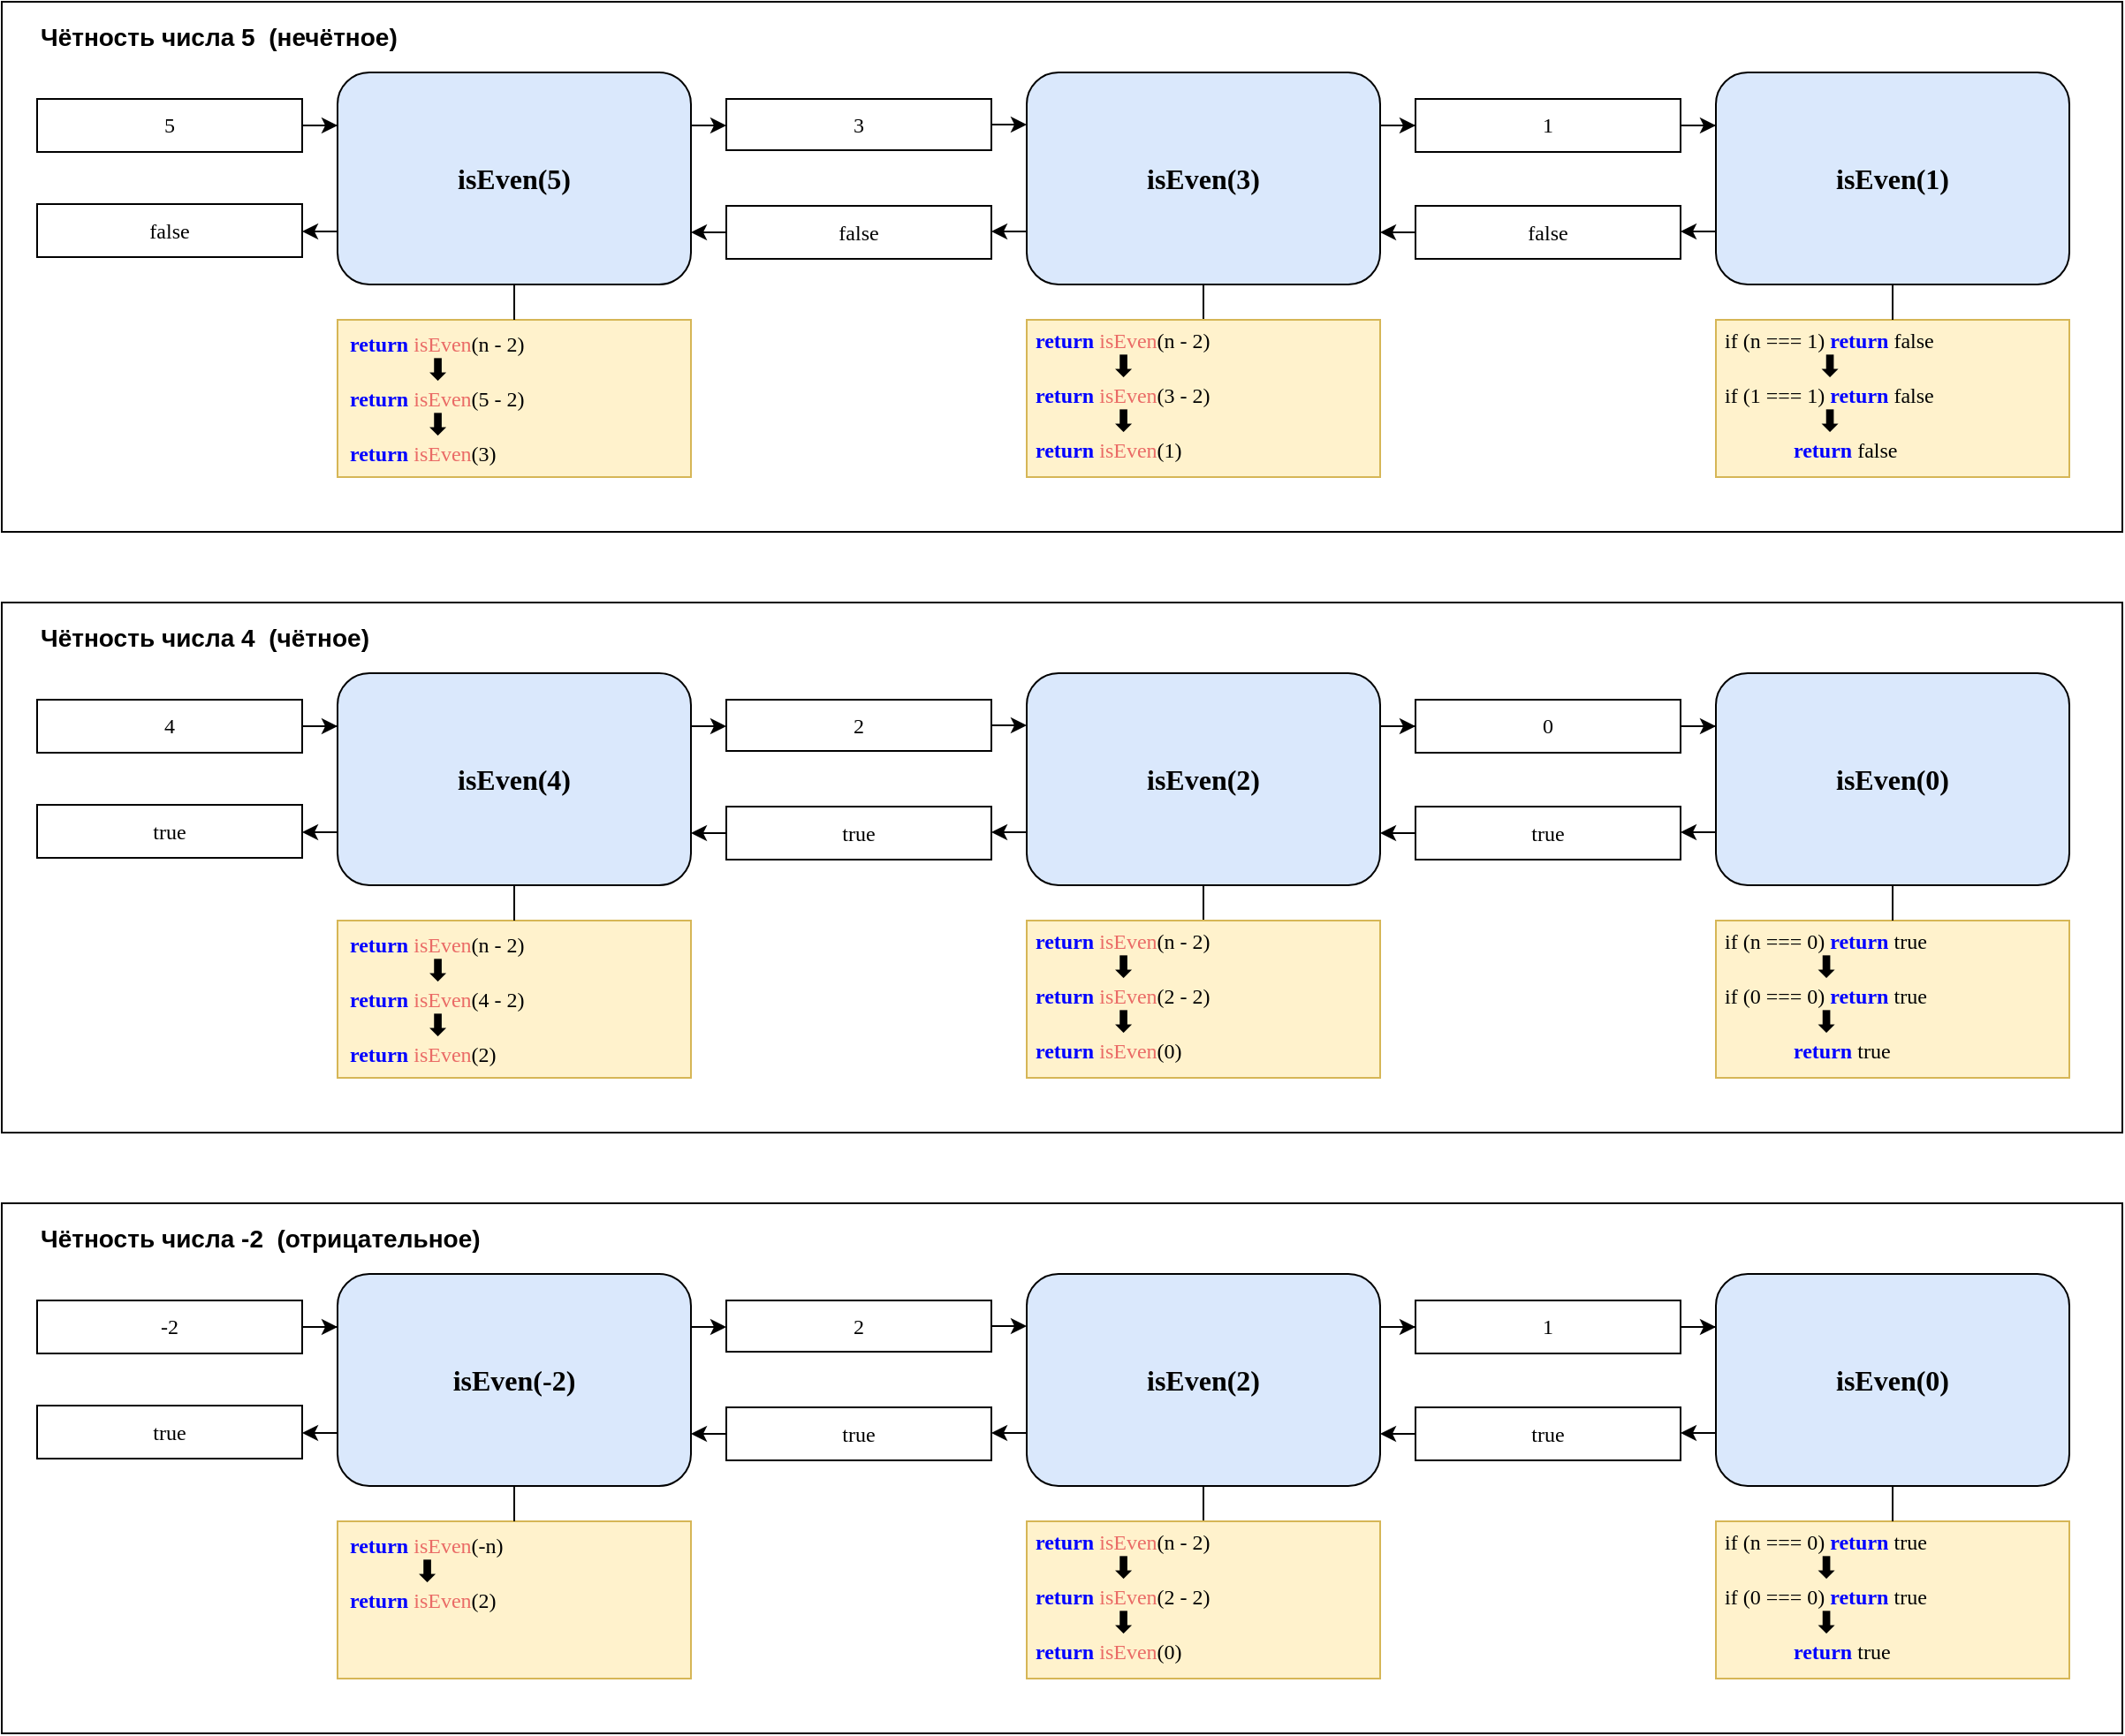 <mxfile version="16.5.1" type="device"><diagram id="dmgtFecwRVRcoEDTW0UY" name="Page-1"><mxGraphModel dx="2012" dy="1898" grid="1" gridSize="10" guides="1" tooltips="1" connect="1" arrows="1" fold="1" page="1" pageScale="1" pageWidth="827" pageHeight="1169" math="0" shadow="0"><root><mxCell id="0"/><mxCell id="1" parent="0"/><mxCell id="TIktVhlRcUAXis5IP_Iu-1" value="" style="rounded=0;whiteSpace=wrap;html=1;verticalAlign=middle;" vertex="1" parent="1"><mxGeometry x="-640" y="-280" width="1200" height="300" as="geometry"/></mxCell><mxCell id="TIktVhlRcUAXis5IP_Iu-2" value="&lt;div&gt;&lt;span&gt;if (n === 1)&amp;nbsp;&lt;/span&gt;&lt;b&gt;&lt;font color=&quot;#0000ff&quot;&gt;return&amp;nbsp;&lt;/font&gt;&lt;/b&gt;&lt;span&gt;false&lt;/span&gt;&lt;/div&gt;&lt;div style=&quot;text-align: center&quot;&gt;&lt;b&gt;&lt;font style=&quot;line-height: 1 ; font-size: 16px&quot;&gt;⬇&lt;/font&gt;&lt;/b&gt;&lt;span&gt;&lt;br&gt;&lt;/span&gt;&lt;/div&gt;&lt;div&gt;&lt;div&gt;if (1 === 1)&amp;nbsp;&lt;b&gt;&lt;font color=&quot;#0000ff&quot;&gt;return&amp;nbsp;&lt;/font&gt;&lt;/b&gt;false&lt;br&gt;&lt;/div&gt;&lt;/div&gt;&lt;div style=&quot;text-align: center&quot;&gt;&lt;b&gt;&lt;font style=&quot;line-height: 1 ; font-size: 16px&quot;&gt;⬇&lt;/font&gt;&lt;/b&gt;&lt;br&gt;&lt;/div&gt;&lt;b&gt;&lt;font color=&quot;#0000ff&quot;&gt;&amp;nbsp; &amp;nbsp; &amp;nbsp; &amp;nbsp; &amp;nbsp; &amp;nbsp; &amp;nbsp;return&amp;nbsp;&lt;/font&gt;&lt;/b&gt;&lt;span&gt;false&lt;/span&gt;&lt;b&gt;&lt;font color=&quot;#0000ff&quot;&gt;&lt;br&gt;&lt;/font&gt;&lt;/b&gt;" style="rounded=0;whiteSpace=wrap;html=1;fontFamily=Consolas;align=left;fillColor=#fff2cc;strokeColor=#d6b656;verticalAlign=top;spacingBottom=0;spacingLeft=5;spacing=0;spacingTop=0;spacingRight=5;" vertex="1" parent="1"><mxGeometry x="330" y="-100" width="200" height="89" as="geometry"/></mxCell><mxCell id="TIktVhlRcUAXis5IP_Iu-3" value="" style="edgeStyle=orthogonalEdgeStyle;rounded=0;orthogonalLoop=1;jettySize=auto;html=1;endArrow=classic;endFill=1;exitX=0;exitY=0.75;exitDx=0;exitDy=0;" edge="1" parent="1" source="TIktVhlRcUAXis5IP_Iu-5" target="TIktVhlRcUAXis5IP_Iu-7"><mxGeometry relative="1" as="geometry"/></mxCell><mxCell id="TIktVhlRcUAXis5IP_Iu-4" value="" style="edgeStyle=orthogonalEdgeStyle;rounded=0;orthogonalLoop=1;jettySize=auto;html=1;endArrow=none;endFill=0;" edge="1" parent="1" source="TIktVhlRcUAXis5IP_Iu-5" target="TIktVhlRcUAXis5IP_Iu-2"><mxGeometry relative="1" as="geometry"/></mxCell><mxCell id="TIktVhlRcUAXis5IP_Iu-5" value="&lt;b&gt;isEven(1)&lt;/b&gt;" style="rounded=1;fillColor=#dae8fc;strokeColor=default;shadow=0;gradientColor=none;whiteSpace=wrap;html=1;fontFamily=Consolas;fontSize=16;" vertex="1" parent="1"><mxGeometry x="330" y="-240" width="200" height="120" as="geometry"/></mxCell><mxCell id="TIktVhlRcUAXis5IP_Iu-6" value="" style="edgeStyle=orthogonalEdgeStyle;rounded=0;orthogonalLoop=1;jettySize=auto;html=1;fontFamily=Consolas;fontSize=10;endArrow=classic;endFill=1;entryX=1;entryY=0.75;entryDx=0;entryDy=0;" edge="1" parent="1" source="TIktVhlRcUAXis5IP_Iu-7" target="TIktVhlRcUAXis5IP_Iu-11"><mxGeometry relative="1" as="geometry"/></mxCell><mxCell id="TIktVhlRcUAXis5IP_Iu-7" value="false" style="rounded=0;whiteSpace=wrap;html=1;shadow=0;fontFamily=Consolas;strokeColor=default;gradientColor=none;" vertex="1" parent="1"><mxGeometry x="160" y="-164.5" width="150" height="30" as="geometry"/></mxCell><mxCell id="TIktVhlRcUAXis5IP_Iu-8" value="" style="edgeStyle=orthogonalEdgeStyle;rounded=0;orthogonalLoop=1;jettySize=auto;html=1;endArrow=classic;endFill=1;exitX=0;exitY=0.75;exitDx=0;exitDy=0;" edge="1" parent="1" source="TIktVhlRcUAXis5IP_Iu-11" target="TIktVhlRcUAXis5IP_Iu-14"><mxGeometry relative="1" as="geometry"/></mxCell><mxCell id="TIktVhlRcUAXis5IP_Iu-9" value="" style="edgeStyle=orthogonalEdgeStyle;rounded=0;orthogonalLoop=1;jettySize=auto;html=1;endArrow=classic;endFill=1;exitX=1;exitY=0.25;exitDx=0;exitDy=0;" edge="1" parent="1" source="TIktVhlRcUAXis5IP_Iu-11" target="TIktVhlRcUAXis5IP_Iu-27"><mxGeometry relative="1" as="geometry"/></mxCell><mxCell id="TIktVhlRcUAXis5IP_Iu-10" value="" style="edgeStyle=orthogonalEdgeStyle;rounded=0;orthogonalLoop=1;jettySize=auto;html=1;endArrow=none;endFill=0;" edge="1" parent="1" source="TIktVhlRcUAXis5IP_Iu-11" target="TIktVhlRcUAXis5IP_Iu-12"><mxGeometry relative="1" as="geometry"/></mxCell><mxCell id="TIktVhlRcUAXis5IP_Iu-11" value="&lt;b&gt;isEven(3)&lt;/b&gt;" style="rounded=1;fillColor=#dae8fc;strokeColor=default;shadow=0;gradientColor=none;whiteSpace=wrap;html=1;fontFamily=Consolas;fontSize=16;" vertex="1" parent="1"><mxGeometry x="-60" y="-240" width="200" height="120" as="geometry"/></mxCell><mxCell id="TIktVhlRcUAXis5IP_Iu-12" value="&lt;div&gt;&lt;b&gt;&lt;font color=&quot;#0000ff&quot;&gt;return&amp;nbsp;&lt;/font&gt;&lt;/b&gt;&lt;font color=&quot;#ea6b66&quot;&gt;isEven&lt;/font&gt;(n - 2)&lt;br&gt;&lt;/div&gt;&lt;div style=&quot;text-align: center&quot;&gt;&lt;b&gt;&lt;font style=&quot;line-height: 1 ; font-size: 16px&quot;&gt;⬇&lt;/font&gt;&lt;/b&gt;&lt;br&gt;&lt;/div&gt;&lt;b&gt;&lt;font color=&quot;#0000ff&quot;&gt;return&amp;nbsp;&lt;/font&gt;&lt;/b&gt;&lt;font color=&quot;#ea6b66&quot;&gt;isEven&lt;/font&gt;(3 - 2)&lt;br&gt;&lt;div style=&quot;text-align: center&quot;&gt;&lt;b&gt;&lt;font style=&quot;line-height: 1 ; font-size: 16px&quot;&gt;⬇&lt;/font&gt;&lt;/b&gt;&lt;br&gt;&lt;/div&gt;&lt;b&gt;&lt;font color=&quot;#0000ff&quot;&gt;return&amp;nbsp;&lt;/font&gt;&lt;/b&gt;&lt;font color=&quot;#ea6b66&quot;&gt;isEven&lt;/font&gt;(1)&lt;b&gt;&lt;font color=&quot;#0000ff&quot;&gt;&lt;br&gt;&lt;/font&gt;&lt;/b&gt;" style="rounded=0;whiteSpace=wrap;html=1;fontFamily=Consolas;align=left;fillColor=#fff2cc;strokeColor=#d6b656;verticalAlign=top;spacing=0;spacingLeft=5;spacingRight=5;" vertex="1" parent="1"><mxGeometry x="-60" y="-100" width="200" height="89" as="geometry"/></mxCell><mxCell id="TIktVhlRcUAXis5IP_Iu-13" value="" style="edgeStyle=orthogonalEdgeStyle;rounded=0;orthogonalLoop=1;jettySize=auto;html=1;fontFamily=Consolas;fontSize=10;endArrow=classic;endFill=1;entryX=1;entryY=0.75;entryDx=0;entryDy=0;" edge="1" parent="1" source="TIktVhlRcUAXis5IP_Iu-14" target="TIktVhlRcUAXis5IP_Iu-19"><mxGeometry relative="1" as="geometry"/></mxCell><mxCell id="TIktVhlRcUAXis5IP_Iu-14" value="false" style="rounded=0;whiteSpace=wrap;html=1;shadow=0;fontFamily=Consolas;strokeColor=default;gradientColor=none;" vertex="1" parent="1"><mxGeometry x="-230" y="-164.5" width="150" height="30" as="geometry"/></mxCell><mxCell id="TIktVhlRcUAXis5IP_Iu-15" value="&lt;div&gt;&lt;b&gt;&lt;font color=&quot;#0000ff&quot;&gt;return&amp;nbsp;&lt;/font&gt;&lt;/b&gt;&lt;font color=&quot;#ea6b66&quot;&gt;isEven&lt;/font&gt;(n - 2)&lt;br&gt;&lt;/div&gt;&lt;div style=&quot;text-align: center&quot;&gt;&lt;b&gt;&lt;font style=&quot;line-height: 1 ; font-size: 16px&quot;&gt;⬇&lt;/font&gt;&lt;/b&gt;&lt;br&gt;&lt;/div&gt;&lt;b&gt;&lt;font color=&quot;#0000ff&quot;&gt;return&amp;nbsp;&lt;/font&gt;&lt;/b&gt;&lt;font color=&quot;#ea6b66&quot;&gt;isEven&lt;/font&gt;(5 - 2)&lt;br&gt;&lt;div style=&quot;text-align: center&quot;&gt;&lt;b&gt;&lt;font style=&quot;line-height: 1 ; font-size: 16px&quot;&gt;⬇&lt;/font&gt;&lt;/b&gt;&lt;br&gt;&lt;/div&gt;&lt;b&gt;&lt;font color=&quot;#0000ff&quot;&gt;return&amp;nbsp;&lt;/font&gt;&lt;/b&gt;&lt;font color=&quot;#ea6b66&quot;&gt;isEven&lt;/font&gt;(3)" style="rounded=0;whiteSpace=wrap;html=1;fontFamily=Consolas;align=left;fillColor=#fff2cc;strokeColor=#d6b656;verticalAlign=top;spacingLeft=5;spacingRight=5;" vertex="1" parent="1"><mxGeometry x="-450" y="-100" width="200" height="89" as="geometry"/></mxCell><mxCell id="TIktVhlRcUAXis5IP_Iu-16" value="" style="edgeStyle=orthogonalEdgeStyle;rounded=0;orthogonalLoop=1;jettySize=auto;html=1;fontFamily=Consolas;fontSize=10;endArrow=classic;endFill=1;exitX=0;exitY=0.75;exitDx=0;exitDy=0;" edge="1" parent="1" source="TIktVhlRcUAXis5IP_Iu-19" target="TIktVhlRcUAXis5IP_Iu-20"><mxGeometry relative="1" as="geometry"/></mxCell><mxCell id="TIktVhlRcUAXis5IP_Iu-17" value="" style="edgeStyle=orthogonalEdgeStyle;rounded=0;orthogonalLoop=1;jettySize=auto;html=1;endArrow=classic;endFill=1;exitX=1;exitY=0.25;exitDx=0;exitDy=0;" edge="1" parent="1" source="TIktVhlRcUAXis5IP_Iu-19" target="TIktVhlRcUAXis5IP_Iu-25"><mxGeometry relative="1" as="geometry"/></mxCell><mxCell id="TIktVhlRcUAXis5IP_Iu-18" value="" style="edgeStyle=orthogonalEdgeStyle;rounded=0;orthogonalLoop=1;jettySize=auto;html=1;endArrow=none;endFill=0;" edge="1" parent="1" source="TIktVhlRcUAXis5IP_Iu-19" target="TIktVhlRcUAXis5IP_Iu-15"><mxGeometry relative="1" as="geometry"/></mxCell><mxCell id="TIktVhlRcUAXis5IP_Iu-19" value="&lt;b&gt;isEven(5)&lt;/b&gt;" style="rounded=1;fillColor=#dae8fc;strokeColor=default;shadow=0;gradientColor=none;whiteSpace=wrap;html=1;fontFamily=Consolas;fontSize=16;" vertex="1" parent="1"><mxGeometry x="-450" y="-240" width="200" height="120" as="geometry"/></mxCell><mxCell id="TIktVhlRcUAXis5IP_Iu-20" value="false" style="rounded=0;whiteSpace=wrap;html=1;shadow=0;fontFamily=Consolas;strokeColor=default;gradientColor=none;" vertex="1" parent="1"><mxGeometry x="-620" y="-165.5" width="150" height="30" as="geometry"/></mxCell><mxCell id="TIktVhlRcUAXis5IP_Iu-21" value="Чётность числа 5&amp;nbsp; (нечётное)" style="text;html=1;align=left;verticalAlign=middle;resizable=0;points=[];autosize=1;strokeColor=none;fillColor=none;fontStyle=1;fontSize=14;" vertex="1" parent="1"><mxGeometry x="-620" y="-270" width="220" height="20" as="geometry"/></mxCell><mxCell id="TIktVhlRcUAXis5IP_Iu-22" value="" style="edgeStyle=orthogonalEdgeStyle;rounded=0;orthogonalLoop=1;jettySize=auto;html=1;endArrow=classic;endFill=1;entryX=0;entryY=0.25;entryDx=0;entryDy=0;" edge="1" parent="1" source="TIktVhlRcUAXis5IP_Iu-23" target="TIktVhlRcUAXis5IP_Iu-19"><mxGeometry relative="1" as="geometry"/></mxCell><mxCell id="TIktVhlRcUAXis5IP_Iu-23" value="5" style="rounded=0;whiteSpace=wrap;html=1;shadow=0;fontFamily=Consolas;strokeColor=default;gradientColor=none;" vertex="1" parent="1"><mxGeometry x="-620" y="-225" width="150" height="30" as="geometry"/></mxCell><mxCell id="TIktVhlRcUAXis5IP_Iu-24" value="" style="edgeStyle=orthogonalEdgeStyle;rounded=0;orthogonalLoop=1;jettySize=auto;html=1;endArrow=classic;endFill=1;entryX=0;entryY=0.25;entryDx=0;entryDy=0;" edge="1" parent="1" source="TIktVhlRcUAXis5IP_Iu-25" target="TIktVhlRcUAXis5IP_Iu-11"><mxGeometry relative="1" as="geometry"/></mxCell><mxCell id="TIktVhlRcUAXis5IP_Iu-25" value="3" style="rounded=0;whiteSpace=wrap;html=1;shadow=0;fontFamily=Consolas;strokeColor=default;gradientColor=none;" vertex="1" parent="1"><mxGeometry x="-230" y="-225" width="150" height="29" as="geometry"/></mxCell><mxCell id="TIktVhlRcUAXis5IP_Iu-26" value="" style="edgeStyle=orthogonalEdgeStyle;rounded=0;orthogonalLoop=1;jettySize=auto;html=1;endArrow=classic;endFill=1;entryX=0;entryY=0.25;entryDx=0;entryDy=0;" edge="1" parent="1" source="TIktVhlRcUAXis5IP_Iu-27" target="TIktVhlRcUAXis5IP_Iu-5"><mxGeometry relative="1" as="geometry"/></mxCell><mxCell id="TIktVhlRcUAXis5IP_Iu-27" value="1" style="rounded=0;whiteSpace=wrap;html=1;shadow=0;fontFamily=Consolas;strokeColor=default;gradientColor=none;" vertex="1" parent="1"><mxGeometry x="160" y="-225" width="150" height="30" as="geometry"/></mxCell><mxCell id="TIktVhlRcUAXis5IP_Iu-28" value="" style="rounded=0;whiteSpace=wrap;html=1;verticalAlign=middle;" vertex="1" parent="1"><mxGeometry x="-640" y="60" width="1200" height="300" as="geometry"/></mxCell><mxCell id="TIktVhlRcUAXis5IP_Iu-29" value="&lt;div&gt;&lt;/div&gt;&lt;div&gt;if (n === 0)&amp;nbsp;&lt;b&gt;&lt;font color=&quot;#0000ff&quot;&gt;return&amp;nbsp;&lt;/font&gt;&lt;/b&gt;true&lt;/div&gt;&lt;div style=&quot;text-align: center&quot;&gt;&lt;b&gt;&lt;font style=&quot;line-height: 1 ; font-size: 16px&quot;&gt;⬇&lt;/font&gt;&lt;/b&gt;&lt;br&gt;&lt;/div&gt;&lt;div&gt;if (0 === 0)&amp;nbsp;&lt;b&gt;&lt;font color=&quot;#0000ff&quot;&gt;return&amp;nbsp;&lt;/font&gt;&lt;/b&gt;true&lt;br&gt;&lt;/div&gt;&lt;div style=&quot;text-align: center&quot;&gt;&lt;b&gt;&lt;font style=&quot;line-height: 1 ; font-size: 16px&quot;&gt;⬇&lt;/font&gt;&lt;/b&gt;&lt;br&gt;&lt;/div&gt;&lt;b&gt;&lt;font color=&quot;#0000ff&quot;&gt;&amp;nbsp; &amp;nbsp; &amp;nbsp; &amp;nbsp; &amp;nbsp; &amp;nbsp; &amp;nbsp;return&amp;nbsp;&lt;/font&gt;&lt;/b&gt;true&lt;b&gt;&lt;font color=&quot;#0000ff&quot;&gt;&lt;br&gt;&lt;/font&gt;&lt;/b&gt;" style="rounded=0;whiteSpace=wrap;html=1;fontFamily=Consolas;align=left;fillColor=#fff2cc;strokeColor=#d6b656;verticalAlign=top;spacingBottom=0;spacingLeft=5;spacing=0;spacingTop=0;spacingRight=5;" vertex="1" parent="1"><mxGeometry x="330" y="240" width="200" height="89" as="geometry"/></mxCell><mxCell id="TIktVhlRcUAXis5IP_Iu-30" value="" style="edgeStyle=orthogonalEdgeStyle;rounded=0;orthogonalLoop=1;jettySize=auto;html=1;endArrow=classic;endFill=1;exitX=0;exitY=0.75;exitDx=0;exitDy=0;" edge="1" parent="1" source="TIktVhlRcUAXis5IP_Iu-32" target="TIktVhlRcUAXis5IP_Iu-34"><mxGeometry relative="1" as="geometry"/></mxCell><mxCell id="TIktVhlRcUAXis5IP_Iu-31" value="" style="edgeStyle=orthogonalEdgeStyle;rounded=0;orthogonalLoop=1;jettySize=auto;html=1;endArrow=none;endFill=0;" edge="1" parent="1" source="TIktVhlRcUAXis5IP_Iu-32" target="TIktVhlRcUAXis5IP_Iu-29"><mxGeometry relative="1" as="geometry"/></mxCell><mxCell id="TIktVhlRcUAXis5IP_Iu-32" value="&lt;b&gt;isEven(0)&lt;/b&gt;" style="rounded=1;fillColor=#dae8fc;strokeColor=default;shadow=0;gradientColor=none;whiteSpace=wrap;html=1;fontFamily=Consolas;fontSize=16;" vertex="1" parent="1"><mxGeometry x="330" y="100" width="200" height="120" as="geometry"/></mxCell><mxCell id="TIktVhlRcUAXis5IP_Iu-33" value="" style="edgeStyle=orthogonalEdgeStyle;rounded=0;orthogonalLoop=1;jettySize=auto;html=1;fontFamily=Consolas;fontSize=10;endArrow=classic;endFill=1;entryX=1;entryY=0.75;entryDx=0;entryDy=0;" edge="1" parent="1" source="TIktVhlRcUAXis5IP_Iu-34" target="TIktVhlRcUAXis5IP_Iu-38"><mxGeometry relative="1" as="geometry"/></mxCell><mxCell id="TIktVhlRcUAXis5IP_Iu-34" value="true" style="rounded=0;whiteSpace=wrap;html=1;shadow=0;fontFamily=Consolas;strokeColor=default;gradientColor=none;" vertex="1" parent="1"><mxGeometry x="160" y="175.5" width="150" height="30" as="geometry"/></mxCell><mxCell id="TIktVhlRcUAXis5IP_Iu-35" value="" style="edgeStyle=orthogonalEdgeStyle;rounded=0;orthogonalLoop=1;jettySize=auto;html=1;endArrow=classic;endFill=1;exitX=0;exitY=0.75;exitDx=0;exitDy=0;" edge="1" parent="1" source="TIktVhlRcUAXis5IP_Iu-38" target="TIktVhlRcUAXis5IP_Iu-41"><mxGeometry relative="1" as="geometry"/></mxCell><mxCell id="TIktVhlRcUAXis5IP_Iu-36" value="" style="edgeStyle=orthogonalEdgeStyle;rounded=0;orthogonalLoop=1;jettySize=auto;html=1;endArrow=classic;endFill=1;exitX=1;exitY=0.25;exitDx=0;exitDy=0;" edge="1" parent="1" source="TIktVhlRcUAXis5IP_Iu-38" target="TIktVhlRcUAXis5IP_Iu-54"><mxGeometry relative="1" as="geometry"/></mxCell><mxCell id="TIktVhlRcUAXis5IP_Iu-37" value="" style="edgeStyle=orthogonalEdgeStyle;rounded=0;orthogonalLoop=1;jettySize=auto;html=1;endArrow=none;endFill=0;" edge="1" parent="1" source="TIktVhlRcUAXis5IP_Iu-38" target="TIktVhlRcUAXis5IP_Iu-39"><mxGeometry relative="1" as="geometry"/></mxCell><mxCell id="TIktVhlRcUAXis5IP_Iu-38" value="&lt;b&gt;isEven(2)&lt;/b&gt;" style="rounded=1;fillColor=#dae8fc;strokeColor=default;shadow=0;gradientColor=none;whiteSpace=wrap;html=1;fontFamily=Consolas;fontSize=16;" vertex="1" parent="1"><mxGeometry x="-60" y="100" width="200" height="120" as="geometry"/></mxCell><mxCell id="TIktVhlRcUAXis5IP_Iu-39" value="&lt;div&gt;&lt;/div&gt;&lt;div&gt;&lt;b&gt;&lt;font color=&quot;#0000ff&quot;&gt;return&amp;nbsp;&lt;/font&gt;&lt;/b&gt;&lt;font color=&quot;#ea6b66&quot;&gt;isEven&lt;/font&gt;(n - 2)&lt;br&gt;&lt;/div&gt;&lt;div style=&quot;text-align: center&quot;&gt;&lt;b&gt;&lt;font style=&quot;line-height: 1 ; font-size: 16px&quot;&gt;⬇&lt;/font&gt;&lt;/b&gt;&lt;br&gt;&lt;/div&gt;&lt;b&gt;&lt;font color=&quot;#0000ff&quot;&gt;return&amp;nbsp;&lt;/font&gt;&lt;/b&gt;&lt;font color=&quot;#ea6b66&quot;&gt;isEven&lt;/font&gt;(2 - 2)&lt;br&gt;&lt;div style=&quot;text-align: center&quot;&gt;&lt;b&gt;&lt;font style=&quot;line-height: 1 ; font-size: 16px&quot;&gt;⬇&lt;/font&gt;&lt;/b&gt;&lt;br&gt;&lt;/div&gt;&lt;b&gt;&lt;font color=&quot;#0000ff&quot;&gt;return&amp;nbsp;&lt;/font&gt;&lt;/b&gt;&lt;font color=&quot;#ea6b66&quot;&gt;isEven&lt;/font&gt;(0)&lt;b&gt;&lt;font color=&quot;#0000ff&quot;&gt;&lt;br&gt;&lt;/font&gt;&lt;/b&gt;" style="rounded=0;whiteSpace=wrap;html=1;fontFamily=Consolas;align=left;fillColor=#fff2cc;strokeColor=#d6b656;verticalAlign=top;spacing=0;spacingLeft=5;spacingRight=5;" vertex="1" parent="1"><mxGeometry x="-60" y="240" width="200" height="89" as="geometry"/></mxCell><mxCell id="TIktVhlRcUAXis5IP_Iu-40" value="" style="edgeStyle=orthogonalEdgeStyle;rounded=0;orthogonalLoop=1;jettySize=auto;html=1;fontFamily=Consolas;fontSize=10;endArrow=classic;endFill=1;entryX=1;entryY=0.75;entryDx=0;entryDy=0;" edge="1" parent="1" source="TIktVhlRcUAXis5IP_Iu-41" target="TIktVhlRcUAXis5IP_Iu-46"><mxGeometry relative="1" as="geometry"/></mxCell><mxCell id="TIktVhlRcUAXis5IP_Iu-41" value="true" style="rounded=0;whiteSpace=wrap;html=1;shadow=0;fontFamily=Consolas;strokeColor=default;gradientColor=none;" vertex="1" parent="1"><mxGeometry x="-230" y="175.5" width="150" height="30" as="geometry"/></mxCell><mxCell id="TIktVhlRcUAXis5IP_Iu-42" value="&lt;div&gt;&lt;b&gt;&lt;font color=&quot;#0000ff&quot;&gt;return&amp;nbsp;&lt;/font&gt;&lt;/b&gt;&lt;font color=&quot;#ea6b66&quot;&gt;isEven&lt;/font&gt;(n - 2)&lt;br&gt;&lt;/div&gt;&lt;div style=&quot;text-align: center&quot;&gt;&lt;b&gt;&lt;font style=&quot;line-height: 1 ; font-size: 16px&quot;&gt;⬇&lt;/font&gt;&lt;/b&gt;&lt;br&gt;&lt;/div&gt;&lt;b&gt;&lt;font color=&quot;#0000ff&quot;&gt;return&amp;nbsp;&lt;/font&gt;&lt;/b&gt;&lt;font color=&quot;#ea6b66&quot;&gt;isEven&lt;/font&gt;(4 - 2)&lt;br&gt;&lt;div style=&quot;text-align: center&quot;&gt;&lt;b&gt;&lt;font style=&quot;line-height: 1 ; font-size: 16px&quot;&gt;⬇&lt;/font&gt;&lt;/b&gt;&lt;br&gt;&lt;/div&gt;&lt;b&gt;&lt;font color=&quot;#0000ff&quot;&gt;return&amp;nbsp;&lt;/font&gt;&lt;/b&gt;&lt;font color=&quot;#ea6b66&quot;&gt;isEven&lt;/font&gt;(2)&lt;div&gt;&lt;/div&gt;" style="rounded=0;whiteSpace=wrap;html=1;fontFamily=Consolas;align=left;fillColor=#fff2cc;strokeColor=#d6b656;verticalAlign=top;spacingLeft=5;spacingRight=5;" vertex="1" parent="1"><mxGeometry x="-450" y="240" width="200" height="89" as="geometry"/></mxCell><mxCell id="TIktVhlRcUAXis5IP_Iu-43" value="" style="edgeStyle=orthogonalEdgeStyle;rounded=0;orthogonalLoop=1;jettySize=auto;html=1;fontFamily=Consolas;fontSize=10;endArrow=classic;endFill=1;exitX=0;exitY=0.75;exitDx=0;exitDy=0;" edge="1" parent="1" source="TIktVhlRcUAXis5IP_Iu-46" target="TIktVhlRcUAXis5IP_Iu-47"><mxGeometry relative="1" as="geometry"/></mxCell><mxCell id="TIktVhlRcUAXis5IP_Iu-44" value="" style="edgeStyle=orthogonalEdgeStyle;rounded=0;orthogonalLoop=1;jettySize=auto;html=1;endArrow=classic;endFill=1;exitX=1;exitY=0.25;exitDx=0;exitDy=0;" edge="1" parent="1" source="TIktVhlRcUAXis5IP_Iu-46" target="TIktVhlRcUAXis5IP_Iu-52"><mxGeometry relative="1" as="geometry"/></mxCell><mxCell id="TIktVhlRcUAXis5IP_Iu-45" value="" style="edgeStyle=orthogonalEdgeStyle;rounded=0;orthogonalLoop=1;jettySize=auto;html=1;endArrow=none;endFill=0;" edge="1" parent="1" source="TIktVhlRcUAXis5IP_Iu-46" target="TIktVhlRcUAXis5IP_Iu-42"><mxGeometry relative="1" as="geometry"/></mxCell><mxCell id="TIktVhlRcUAXis5IP_Iu-46" value="&lt;b&gt;isEven(4)&lt;/b&gt;" style="rounded=1;fillColor=#dae8fc;strokeColor=default;shadow=0;gradientColor=none;whiteSpace=wrap;html=1;fontFamily=Consolas;fontSize=16;" vertex="1" parent="1"><mxGeometry x="-450" y="100" width="200" height="120" as="geometry"/></mxCell><mxCell id="TIktVhlRcUAXis5IP_Iu-47" value="true" style="rounded=0;whiteSpace=wrap;html=1;shadow=0;fontFamily=Consolas;strokeColor=default;gradientColor=none;" vertex="1" parent="1"><mxGeometry x="-620" y="174.5" width="150" height="30" as="geometry"/></mxCell><mxCell id="TIktVhlRcUAXis5IP_Iu-48" value="Чётность числа 4&amp;nbsp; (чётное)" style="text;html=1;align=left;verticalAlign=middle;resizable=0;points=[];autosize=1;strokeColor=none;fillColor=none;fontStyle=1;fontSize=14;" vertex="1" parent="1"><mxGeometry x="-620" y="70" width="200" height="20" as="geometry"/></mxCell><mxCell id="TIktVhlRcUAXis5IP_Iu-49" value="" style="edgeStyle=orthogonalEdgeStyle;rounded=0;orthogonalLoop=1;jettySize=auto;html=1;endArrow=classic;endFill=1;entryX=0;entryY=0.25;entryDx=0;entryDy=0;" edge="1" parent="1" source="TIktVhlRcUAXis5IP_Iu-50" target="TIktVhlRcUAXis5IP_Iu-46"><mxGeometry relative="1" as="geometry"/></mxCell><mxCell id="TIktVhlRcUAXis5IP_Iu-50" value="4" style="rounded=0;whiteSpace=wrap;html=1;shadow=0;fontFamily=Consolas;strokeColor=default;gradientColor=none;" vertex="1" parent="1"><mxGeometry x="-620" y="115" width="150" height="30" as="geometry"/></mxCell><mxCell id="TIktVhlRcUAXis5IP_Iu-51" value="" style="edgeStyle=orthogonalEdgeStyle;rounded=0;orthogonalLoop=1;jettySize=auto;html=1;endArrow=classic;endFill=1;entryX=0;entryY=0.25;entryDx=0;entryDy=0;" edge="1" parent="1" source="TIktVhlRcUAXis5IP_Iu-52" target="TIktVhlRcUAXis5IP_Iu-38"><mxGeometry relative="1" as="geometry"/></mxCell><mxCell id="TIktVhlRcUAXis5IP_Iu-52" value="2" style="rounded=0;whiteSpace=wrap;html=1;shadow=0;fontFamily=Consolas;strokeColor=default;gradientColor=none;" vertex="1" parent="1"><mxGeometry x="-230" y="115" width="150" height="29" as="geometry"/></mxCell><mxCell id="TIktVhlRcUAXis5IP_Iu-53" value="" style="edgeStyle=orthogonalEdgeStyle;rounded=0;orthogonalLoop=1;jettySize=auto;html=1;endArrow=classic;endFill=1;entryX=0;entryY=0.25;entryDx=0;entryDy=0;" edge="1" parent="1" source="TIktVhlRcUAXis5IP_Iu-54" target="TIktVhlRcUAXis5IP_Iu-32"><mxGeometry relative="1" as="geometry"/></mxCell><mxCell id="TIktVhlRcUAXis5IP_Iu-54" value="0" style="rounded=0;whiteSpace=wrap;html=1;shadow=0;fontFamily=Consolas;strokeColor=default;gradientColor=none;" vertex="1" parent="1"><mxGeometry x="160" y="115" width="150" height="30" as="geometry"/></mxCell><mxCell id="TIktVhlRcUAXis5IP_Iu-82" value="" style="rounded=0;whiteSpace=wrap;html=1;verticalAlign=middle;" vertex="1" parent="1"><mxGeometry x="-640" y="400" width="1200" height="300" as="geometry"/></mxCell><mxCell id="TIktVhlRcUAXis5IP_Iu-83" value="&lt;div&gt;&lt;/div&gt;&lt;div&gt;if (n === 0)&amp;nbsp;&lt;b&gt;&lt;font color=&quot;#0000ff&quot;&gt;return&amp;nbsp;&lt;/font&gt;&lt;/b&gt;true&lt;/div&gt;&lt;div style=&quot;text-align: center&quot;&gt;&lt;b&gt;&lt;font style=&quot;line-height: 1 ; font-size: 16px&quot;&gt;⬇&lt;/font&gt;&lt;/b&gt;&lt;br&gt;&lt;/div&gt;&lt;div&gt;if (0 === 0)&amp;nbsp;&lt;b&gt;&lt;font color=&quot;#0000ff&quot;&gt;return&amp;nbsp;&lt;/font&gt;&lt;/b&gt;true&lt;br&gt;&lt;/div&gt;&lt;div style=&quot;text-align: center&quot;&gt;&lt;b&gt;&lt;font style=&quot;line-height: 1 ; font-size: 16px&quot;&gt;⬇&lt;/font&gt;&lt;/b&gt;&lt;br&gt;&lt;/div&gt;&lt;b&gt;&lt;font color=&quot;#0000ff&quot;&gt;&amp;nbsp; &amp;nbsp; &amp;nbsp; &amp;nbsp; &amp;nbsp; &amp;nbsp; &amp;nbsp;return&amp;nbsp;&lt;/font&gt;&lt;/b&gt;true&lt;b&gt;&lt;font color=&quot;#0000ff&quot;&gt;&lt;br&gt;&lt;/font&gt;&lt;/b&gt;" style="rounded=0;whiteSpace=wrap;html=1;fontFamily=Consolas;align=left;fillColor=#fff2cc;strokeColor=#d6b656;verticalAlign=top;spacingBottom=0;spacingLeft=5;spacing=0;spacingTop=0;spacingRight=5;" vertex="1" parent="1"><mxGeometry x="330" y="580" width="200" height="89" as="geometry"/></mxCell><mxCell id="TIktVhlRcUAXis5IP_Iu-84" value="" style="edgeStyle=orthogonalEdgeStyle;rounded=0;orthogonalLoop=1;jettySize=auto;html=1;endArrow=classic;endFill=1;exitX=0;exitY=0.75;exitDx=0;exitDy=0;" edge="1" source="TIktVhlRcUAXis5IP_Iu-86" target="TIktVhlRcUAXis5IP_Iu-88" parent="1"><mxGeometry relative="1" as="geometry"/></mxCell><mxCell id="TIktVhlRcUAXis5IP_Iu-85" value="" style="edgeStyle=orthogonalEdgeStyle;rounded=0;orthogonalLoop=1;jettySize=auto;html=1;endArrow=none;endFill=0;" edge="1" source="TIktVhlRcUAXis5IP_Iu-86" target="TIktVhlRcUAXis5IP_Iu-83" parent="1"><mxGeometry relative="1" as="geometry"/></mxCell><mxCell id="TIktVhlRcUAXis5IP_Iu-86" value="&lt;b&gt;isEven(0)&lt;/b&gt;" style="rounded=1;fillColor=#dae8fc;strokeColor=default;shadow=0;gradientColor=none;whiteSpace=wrap;html=1;fontFamily=Consolas;fontSize=16;" vertex="1" parent="1"><mxGeometry x="330" y="440" width="200" height="120" as="geometry"/></mxCell><mxCell id="TIktVhlRcUAXis5IP_Iu-87" value="" style="edgeStyle=orthogonalEdgeStyle;rounded=0;orthogonalLoop=1;jettySize=auto;html=1;fontFamily=Consolas;fontSize=10;endArrow=classic;endFill=1;entryX=1;entryY=0.75;entryDx=0;entryDy=0;" edge="1" source="TIktVhlRcUAXis5IP_Iu-88" target="TIktVhlRcUAXis5IP_Iu-92" parent="1"><mxGeometry relative="1" as="geometry"/></mxCell><mxCell id="TIktVhlRcUAXis5IP_Iu-88" value="true" style="rounded=0;whiteSpace=wrap;html=1;shadow=0;fontFamily=Consolas;strokeColor=default;gradientColor=none;" vertex="1" parent="1"><mxGeometry x="160" y="515.5" width="150" height="30" as="geometry"/></mxCell><mxCell id="TIktVhlRcUAXis5IP_Iu-89" value="" style="edgeStyle=orthogonalEdgeStyle;rounded=0;orthogonalLoop=1;jettySize=auto;html=1;endArrow=classic;endFill=1;exitX=0;exitY=0.75;exitDx=0;exitDy=0;" edge="1" source="TIktVhlRcUAXis5IP_Iu-92" target="TIktVhlRcUAXis5IP_Iu-95" parent="1"><mxGeometry relative="1" as="geometry"/></mxCell><mxCell id="TIktVhlRcUAXis5IP_Iu-90" value="" style="edgeStyle=orthogonalEdgeStyle;rounded=0;orthogonalLoop=1;jettySize=auto;html=1;endArrow=classic;endFill=1;exitX=1;exitY=0.25;exitDx=0;exitDy=0;" edge="1" source="TIktVhlRcUAXis5IP_Iu-92" target="TIktVhlRcUAXis5IP_Iu-108" parent="1"><mxGeometry relative="1" as="geometry"/></mxCell><mxCell id="TIktVhlRcUAXis5IP_Iu-91" value="" style="edgeStyle=orthogonalEdgeStyle;rounded=0;orthogonalLoop=1;jettySize=auto;html=1;endArrow=none;endFill=0;" edge="1" source="TIktVhlRcUAXis5IP_Iu-92" target="TIktVhlRcUAXis5IP_Iu-93" parent="1"><mxGeometry relative="1" as="geometry"/></mxCell><mxCell id="TIktVhlRcUAXis5IP_Iu-92" value="&lt;b&gt;isEven(2)&lt;/b&gt;" style="rounded=1;fillColor=#dae8fc;strokeColor=default;shadow=0;gradientColor=none;whiteSpace=wrap;html=1;fontFamily=Consolas;fontSize=16;" vertex="1" parent="1"><mxGeometry x="-60" y="440" width="200" height="120" as="geometry"/></mxCell><mxCell id="TIktVhlRcUAXis5IP_Iu-93" value="&lt;div&gt;&lt;/div&gt;&lt;div&gt;&lt;b&gt;&lt;font color=&quot;#0000ff&quot;&gt;return&amp;nbsp;&lt;/font&gt;&lt;/b&gt;&lt;font color=&quot;#ea6b66&quot;&gt;isEven&lt;/font&gt;(n - 2)&lt;br&gt;&lt;/div&gt;&lt;div style=&quot;text-align: center&quot;&gt;&lt;b&gt;&lt;font style=&quot;line-height: 1 ; font-size: 16px&quot;&gt;⬇&lt;/font&gt;&lt;/b&gt;&lt;br&gt;&lt;/div&gt;&lt;b&gt;&lt;font color=&quot;#0000ff&quot;&gt;return&amp;nbsp;&lt;/font&gt;&lt;/b&gt;&lt;font color=&quot;#ea6b66&quot;&gt;isEven&lt;/font&gt;(2 - 2)&lt;br&gt;&lt;div style=&quot;text-align: center&quot;&gt;&lt;b&gt;&lt;font style=&quot;line-height: 1 ; font-size: 16px&quot;&gt;⬇&lt;/font&gt;&lt;/b&gt;&lt;br&gt;&lt;/div&gt;&lt;b&gt;&lt;font color=&quot;#0000ff&quot;&gt;return&amp;nbsp;&lt;/font&gt;&lt;/b&gt;&lt;font color=&quot;#ea6b66&quot;&gt;isEven&lt;/font&gt;(0)&lt;b&gt;&lt;font color=&quot;#0000ff&quot;&gt;&lt;br&gt;&lt;/font&gt;&lt;/b&gt;" style="rounded=0;whiteSpace=wrap;html=1;fontFamily=Consolas;align=left;fillColor=#fff2cc;strokeColor=#d6b656;verticalAlign=top;spacing=0;spacingLeft=5;spacingRight=5;" vertex="1" parent="1"><mxGeometry x="-60" y="580" width="200" height="89" as="geometry"/></mxCell><mxCell id="TIktVhlRcUAXis5IP_Iu-94" value="" style="edgeStyle=orthogonalEdgeStyle;rounded=0;orthogonalLoop=1;jettySize=auto;html=1;fontFamily=Consolas;fontSize=10;endArrow=classic;endFill=1;entryX=1;entryY=0.75;entryDx=0;entryDy=0;" edge="1" source="TIktVhlRcUAXis5IP_Iu-95" target="TIktVhlRcUAXis5IP_Iu-100" parent="1"><mxGeometry relative="1" as="geometry"/></mxCell><mxCell id="TIktVhlRcUAXis5IP_Iu-95" value="true" style="rounded=0;whiteSpace=wrap;html=1;shadow=0;fontFamily=Consolas;strokeColor=default;gradientColor=none;" vertex="1" parent="1"><mxGeometry x="-230" y="515.5" width="150" height="30" as="geometry"/></mxCell><mxCell id="TIktVhlRcUAXis5IP_Iu-96" value="&lt;div&gt;&lt;b&gt;&lt;font color=&quot;#0000ff&quot;&gt;return&amp;nbsp;&lt;/font&gt;&lt;/b&gt;&lt;font color=&quot;#ea6b66&quot;&gt;isEven&lt;/font&gt;(-n)&lt;br&gt;&lt;/div&gt;&lt;div style=&quot;text-align: center&quot;&gt;&lt;b&gt;&lt;font style=&quot;line-height: 1 ; font-size: 16px&quot;&gt;⬇&lt;/font&gt;&lt;/b&gt;&lt;br&gt;&lt;/div&gt;&lt;b&gt;&lt;font color=&quot;#0000ff&quot;&gt;return&amp;nbsp;&lt;/font&gt;&lt;/b&gt;&lt;font color=&quot;#ea6b66&quot;&gt;isEven&lt;/font&gt;(2)&lt;br&gt;&lt;br&gt;&lt;div&gt;&lt;/div&gt;" style="rounded=0;whiteSpace=wrap;html=1;fontFamily=Consolas;align=left;fillColor=#fff2cc;strokeColor=#d6b656;verticalAlign=top;spacingLeft=5;spacingRight=5;" vertex="1" parent="1"><mxGeometry x="-450" y="580" width="200" height="89" as="geometry"/></mxCell><mxCell id="TIktVhlRcUAXis5IP_Iu-97" value="" style="edgeStyle=orthogonalEdgeStyle;rounded=0;orthogonalLoop=1;jettySize=auto;html=1;fontFamily=Consolas;fontSize=10;endArrow=classic;endFill=1;exitX=0;exitY=0.75;exitDx=0;exitDy=0;" edge="1" source="TIktVhlRcUAXis5IP_Iu-100" target="TIktVhlRcUAXis5IP_Iu-101" parent="1"><mxGeometry relative="1" as="geometry"/></mxCell><mxCell id="TIktVhlRcUAXis5IP_Iu-98" value="" style="edgeStyle=orthogonalEdgeStyle;rounded=0;orthogonalLoop=1;jettySize=auto;html=1;endArrow=classic;endFill=1;exitX=1;exitY=0.25;exitDx=0;exitDy=0;" edge="1" source="TIktVhlRcUAXis5IP_Iu-100" target="TIktVhlRcUAXis5IP_Iu-106" parent="1"><mxGeometry relative="1" as="geometry"/></mxCell><mxCell id="TIktVhlRcUAXis5IP_Iu-99" value="" style="edgeStyle=orthogonalEdgeStyle;rounded=0;orthogonalLoop=1;jettySize=auto;html=1;endArrow=none;endFill=0;" edge="1" source="TIktVhlRcUAXis5IP_Iu-100" target="TIktVhlRcUAXis5IP_Iu-96" parent="1"><mxGeometry relative="1" as="geometry"/></mxCell><mxCell id="TIktVhlRcUAXis5IP_Iu-100" value="&lt;b&gt;isEven(-2)&lt;/b&gt;" style="rounded=1;fillColor=#dae8fc;strokeColor=default;shadow=0;gradientColor=none;whiteSpace=wrap;html=1;fontFamily=Consolas;fontSize=16;" vertex="1" parent="1"><mxGeometry x="-450" y="440" width="200" height="120" as="geometry"/></mxCell><mxCell id="TIktVhlRcUAXis5IP_Iu-101" value="true" style="rounded=0;whiteSpace=wrap;html=1;shadow=0;fontFamily=Consolas;strokeColor=default;gradientColor=none;" vertex="1" parent="1"><mxGeometry x="-620" y="514.5" width="150" height="30" as="geometry"/></mxCell><mxCell id="TIktVhlRcUAXis5IP_Iu-102" value="Чётность числа -2&amp;nbsp; (отрицательное)" style="text;html=1;align=left;verticalAlign=middle;resizable=0;points=[];autosize=1;strokeColor=none;fillColor=none;fontStyle=1;fontSize=14;" vertex="1" parent="1"><mxGeometry x="-620" y="410" width="260" height="20" as="geometry"/></mxCell><mxCell id="TIktVhlRcUAXis5IP_Iu-103" value="" style="edgeStyle=orthogonalEdgeStyle;rounded=0;orthogonalLoop=1;jettySize=auto;html=1;endArrow=classic;endFill=1;entryX=0;entryY=0.25;entryDx=0;entryDy=0;" edge="1" source="TIktVhlRcUAXis5IP_Iu-104" target="TIktVhlRcUAXis5IP_Iu-100" parent="1"><mxGeometry relative="1" as="geometry"/></mxCell><mxCell id="TIktVhlRcUAXis5IP_Iu-104" value="-2" style="rounded=0;whiteSpace=wrap;html=1;shadow=0;fontFamily=Consolas;strokeColor=default;gradientColor=none;" vertex="1" parent="1"><mxGeometry x="-620" y="455" width="150" height="30" as="geometry"/></mxCell><mxCell id="TIktVhlRcUAXis5IP_Iu-105" value="" style="edgeStyle=orthogonalEdgeStyle;rounded=0;orthogonalLoop=1;jettySize=auto;html=1;endArrow=classic;endFill=1;entryX=0;entryY=0.25;entryDx=0;entryDy=0;" edge="1" source="TIktVhlRcUAXis5IP_Iu-106" target="TIktVhlRcUAXis5IP_Iu-92" parent="1"><mxGeometry relative="1" as="geometry"/></mxCell><mxCell id="TIktVhlRcUAXis5IP_Iu-106" value="2" style="rounded=0;whiteSpace=wrap;html=1;shadow=0;fontFamily=Consolas;strokeColor=default;gradientColor=none;" vertex="1" parent="1"><mxGeometry x="-230" y="455" width="150" height="29" as="geometry"/></mxCell><mxCell id="TIktVhlRcUAXis5IP_Iu-107" value="" style="edgeStyle=orthogonalEdgeStyle;rounded=0;orthogonalLoop=1;jettySize=auto;html=1;endArrow=classic;endFill=1;entryX=0;entryY=0.25;entryDx=0;entryDy=0;" edge="1" source="TIktVhlRcUAXis5IP_Iu-108" target="TIktVhlRcUAXis5IP_Iu-86" parent="1"><mxGeometry relative="1" as="geometry"/></mxCell><mxCell id="TIktVhlRcUAXis5IP_Iu-108" value="1" style="rounded=0;whiteSpace=wrap;html=1;shadow=0;fontFamily=Consolas;strokeColor=default;gradientColor=none;" vertex="1" parent="1"><mxGeometry x="160" y="455" width="150" height="30" as="geometry"/></mxCell></root></mxGraphModel></diagram></mxfile>